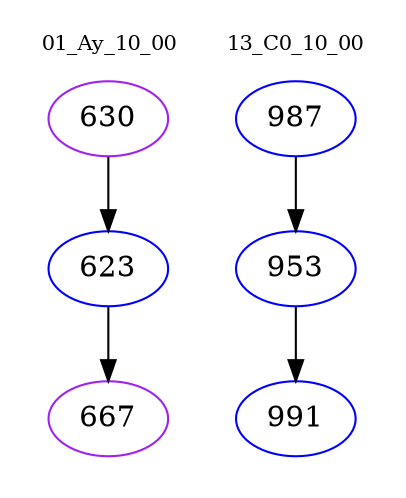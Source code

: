 digraph{
subgraph cluster_0 {
color = white
label = "01_Ay_10_00";
fontsize=10;
T0_630 [label="630", color="purple"]
T0_630 -> T0_623 [color="black"]
T0_623 [label="623", color="blue"]
T0_623 -> T0_667 [color="black"]
T0_667 [label="667", color="purple"]
}
subgraph cluster_1 {
color = white
label = "13_C0_10_00";
fontsize=10;
T1_987 [label="987", color="blue"]
T1_987 -> T1_953 [color="black"]
T1_953 [label="953", color="blue"]
T1_953 -> T1_991 [color="black"]
T1_991 [label="991", color="blue"]
}
}
